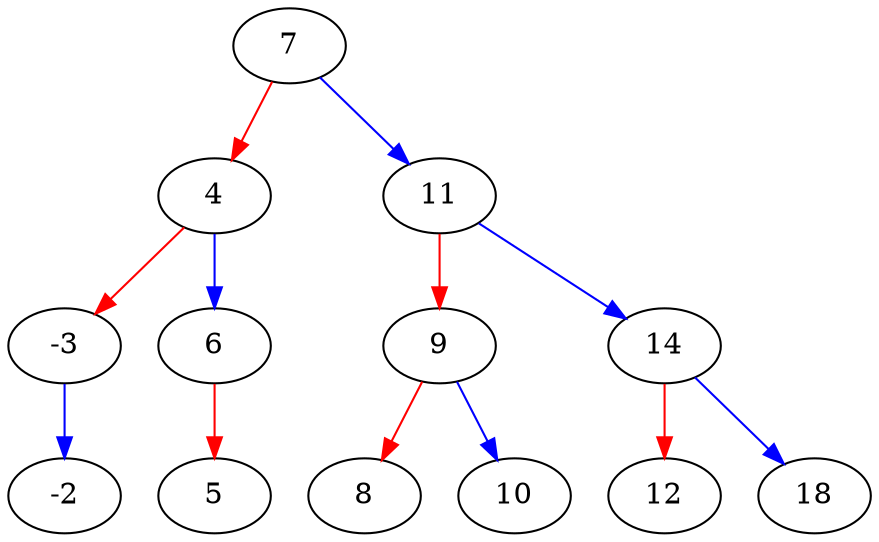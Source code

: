 digraph G{
15757536[label="-3"]
15757536->15757608[color=blue];
15757608[label="-2"]
15734448[label="4"]
15734448->15757536[color=red];
15734448->15757512[color=blue];
15757656[label="5"]
15757512[label="6"]
15757512->15757656[color=red];
15734424[label="7"]
15734424->15734448[color=red];
15734424->15757488[color=blue];
15757464[label="8"]
15734472[label="9"]
15734472->15757464[color=red];
15734472->15757584[color=blue];
15757584[label="10"]
15757488[label="11"]
15757488->15734472[color=red];
15757488->15757560[color=blue];
15757680[label="12"]
15757560[label="14"]
15757560->15757680[color=red];
15757560->15757632[color=blue];
15757632[label="18"]
}
